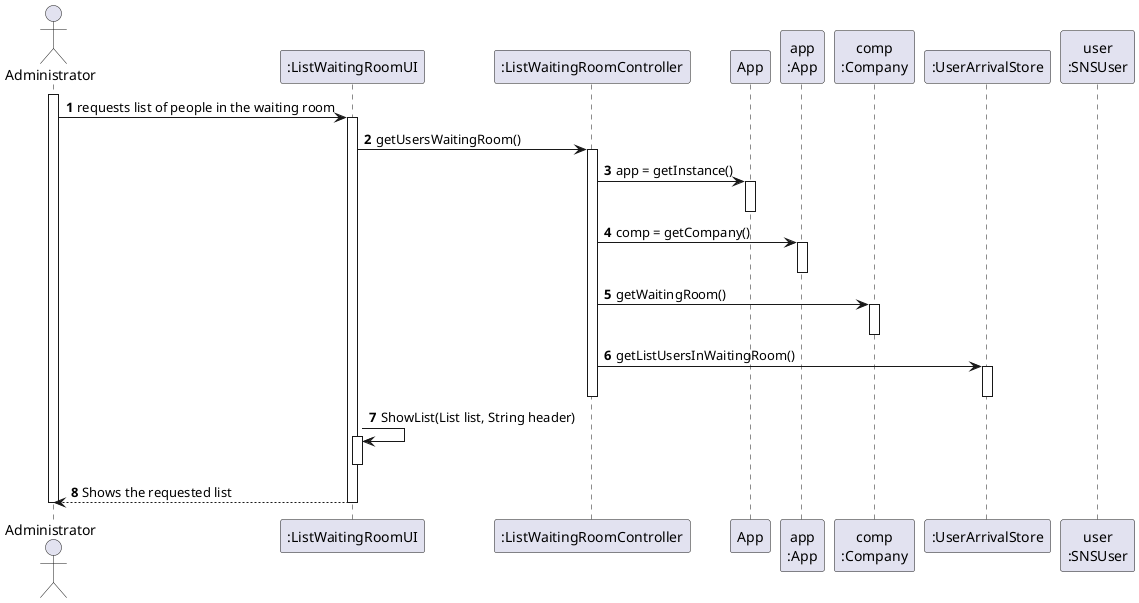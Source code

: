 @startuml
autonumber
'hide footbox
actor "Administrator" as ADM

participant ":ListWaitingRoomUI" as UI
participant ":ListWaitingRoomController" as CTRL
participant "App" as _APP
participant "app\n:App" as APP
participant "comp\n:Company" as COMP
participant ":UserArrivalStore" as UA
participant "user\n:SNSUser" as SU



activate ADM
ADM -> UI : requests list of people in the waiting room
activate UI
UI -> CTRL : getUsersWaitingRoom()
activate CTRL
CTRL -> _APP : app = getInstance()
activate _APP
deactivate _APP
CTRL -> APP : comp = getCompany()
activate APP
deactivate APP
CTRL -> COMP : getWaitingRoom()
activate COMP
deactivate COMP
CTRL -> UA : getListUsersInWaitingRoom()
activate UA
deactivate UA
deactivate CTRL
UI -> UI : ShowList(List list, String header)
activate UI
deactivate UI

UI --> ADM : Shows the requested list
deactivate UI
deactivate ADM





@enduml